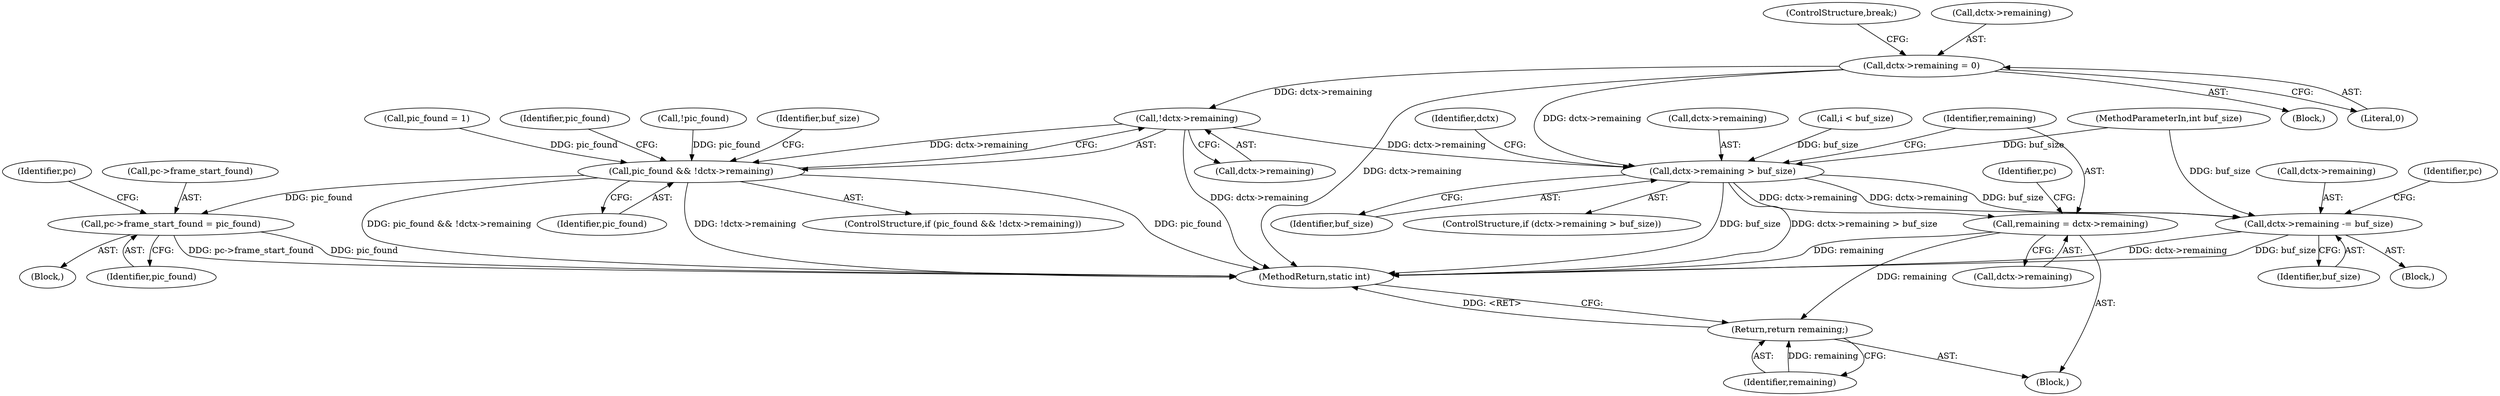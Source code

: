 digraph "0_FFmpeg_611b35627488a8d0763e75c25ee0875c5b7987dd@API" {
"1000163" [label="(Call,dctx->remaining = 0)"];
"1000172" [label="(Call,!dctx->remaining)"];
"1000170" [label="(Call,pic_found && !dctx->remaining)"];
"1000380" [label="(Call,pc->frame_start_found = pic_found)"];
"1000338" [label="(Call,dctx->remaining > buf_size)"];
"1000344" [label="(Call,dctx->remaining -= buf_size)"];
"1000352" [label="(Call,remaining = dctx->remaining)"];
"1000378" [label="(Return,return remaining;)"];
"1000173" [label="(Call,dctx->remaining)"];
"1000338" [label="(Call,dctx->remaining > buf_size)"];
"1000378" [label="(Return,return remaining;)"];
"1000359" [label="(Identifier,pc)"];
"1000137" [label="(Call,i < buf_size)"];
"1000348" [label="(Identifier,buf_size)"];
"1000168" [label="(ControlStructure,break;)"];
"1000343" [label="(Block,)"];
"1000342" [label="(Identifier,buf_size)"];
"1000152" [label="(Block,)"];
"1000155" [label="(Call,pic_found = 1)"];
"1000380" [label="(Call,pc->frame_start_found = pic_found)"];
"1000381" [label="(Call,pc->frame_start_found)"];
"1000354" [label="(Call,dctx->remaining)"];
"1000164" [label="(Call,dctx->remaining)"];
"1000337" [label="(ControlStructure,if (dctx->remaining > buf_size))"];
"1000335" [label="(Identifier,pic_found)"];
"1000105" [label="(Block,)"];
"1000344" [label="(Call,dctx->remaining -= buf_size)"];
"1000171" [label="(Identifier,pic_found)"];
"1000392" [label="(MethodReturn,static int)"];
"1000130" [label="(Call,!pic_found)"];
"1000345" [label="(Call,dctx->remaining)"];
"1000170" [label="(Call,pic_found && !dctx->remaining)"];
"1000384" [label="(Identifier,pic_found)"];
"1000382" [label="(Identifier,pc)"];
"1000379" [label="(Identifier,remaining)"];
"1000387" [label="(Identifier,pc)"];
"1000352" [label="(Call,remaining = dctx->remaining)"];
"1000346" [label="(Identifier,dctx)"];
"1000163" [label="(Call,dctx->remaining = 0)"];
"1000350" [label="(Block,)"];
"1000104" [label="(MethodParameterIn,int buf_size)"];
"1000172" [label="(Call,!dctx->remaining)"];
"1000353" [label="(Identifier,remaining)"];
"1000179" [label="(Identifier,buf_size)"];
"1000167" [label="(Literal,0)"];
"1000339" [label="(Call,dctx->remaining)"];
"1000169" [label="(ControlStructure,if (pic_found && !dctx->remaining))"];
"1000163" -> "1000152"  [label="AST: "];
"1000163" -> "1000167"  [label="CFG: "];
"1000164" -> "1000163"  [label="AST: "];
"1000167" -> "1000163"  [label="AST: "];
"1000168" -> "1000163"  [label="CFG: "];
"1000163" -> "1000392"  [label="DDG: dctx->remaining"];
"1000163" -> "1000172"  [label="DDG: dctx->remaining"];
"1000163" -> "1000338"  [label="DDG: dctx->remaining"];
"1000172" -> "1000170"  [label="AST: "];
"1000172" -> "1000173"  [label="CFG: "];
"1000173" -> "1000172"  [label="AST: "];
"1000170" -> "1000172"  [label="CFG: "];
"1000172" -> "1000392"  [label="DDG: dctx->remaining"];
"1000172" -> "1000170"  [label="DDG: dctx->remaining"];
"1000172" -> "1000338"  [label="DDG: dctx->remaining"];
"1000170" -> "1000169"  [label="AST: "];
"1000170" -> "1000171"  [label="CFG: "];
"1000171" -> "1000170"  [label="AST: "];
"1000179" -> "1000170"  [label="CFG: "];
"1000335" -> "1000170"  [label="CFG: "];
"1000170" -> "1000392"  [label="DDG: !dctx->remaining"];
"1000170" -> "1000392"  [label="DDG: pic_found"];
"1000170" -> "1000392"  [label="DDG: pic_found && !dctx->remaining"];
"1000155" -> "1000170"  [label="DDG: pic_found"];
"1000130" -> "1000170"  [label="DDG: pic_found"];
"1000170" -> "1000380"  [label="DDG: pic_found"];
"1000380" -> "1000105"  [label="AST: "];
"1000380" -> "1000384"  [label="CFG: "];
"1000381" -> "1000380"  [label="AST: "];
"1000384" -> "1000380"  [label="AST: "];
"1000387" -> "1000380"  [label="CFG: "];
"1000380" -> "1000392"  [label="DDG: pic_found"];
"1000380" -> "1000392"  [label="DDG: pc->frame_start_found"];
"1000338" -> "1000337"  [label="AST: "];
"1000338" -> "1000342"  [label="CFG: "];
"1000339" -> "1000338"  [label="AST: "];
"1000342" -> "1000338"  [label="AST: "];
"1000346" -> "1000338"  [label="CFG: "];
"1000353" -> "1000338"  [label="CFG: "];
"1000338" -> "1000392"  [label="DDG: dctx->remaining > buf_size"];
"1000338" -> "1000392"  [label="DDG: buf_size"];
"1000137" -> "1000338"  [label="DDG: buf_size"];
"1000104" -> "1000338"  [label="DDG: buf_size"];
"1000338" -> "1000344"  [label="DDG: buf_size"];
"1000338" -> "1000344"  [label="DDG: dctx->remaining"];
"1000338" -> "1000352"  [label="DDG: dctx->remaining"];
"1000344" -> "1000343"  [label="AST: "];
"1000344" -> "1000348"  [label="CFG: "];
"1000345" -> "1000344"  [label="AST: "];
"1000348" -> "1000344"  [label="AST: "];
"1000382" -> "1000344"  [label="CFG: "];
"1000344" -> "1000392"  [label="DDG: buf_size"];
"1000344" -> "1000392"  [label="DDG: dctx->remaining"];
"1000104" -> "1000344"  [label="DDG: buf_size"];
"1000352" -> "1000350"  [label="AST: "];
"1000352" -> "1000354"  [label="CFG: "];
"1000353" -> "1000352"  [label="AST: "];
"1000354" -> "1000352"  [label="AST: "];
"1000359" -> "1000352"  [label="CFG: "];
"1000352" -> "1000392"  [label="DDG: remaining"];
"1000352" -> "1000378"  [label="DDG: remaining"];
"1000378" -> "1000350"  [label="AST: "];
"1000378" -> "1000379"  [label="CFG: "];
"1000379" -> "1000378"  [label="AST: "];
"1000392" -> "1000378"  [label="CFG: "];
"1000378" -> "1000392"  [label="DDG: <RET>"];
"1000379" -> "1000378"  [label="DDG: remaining"];
}
